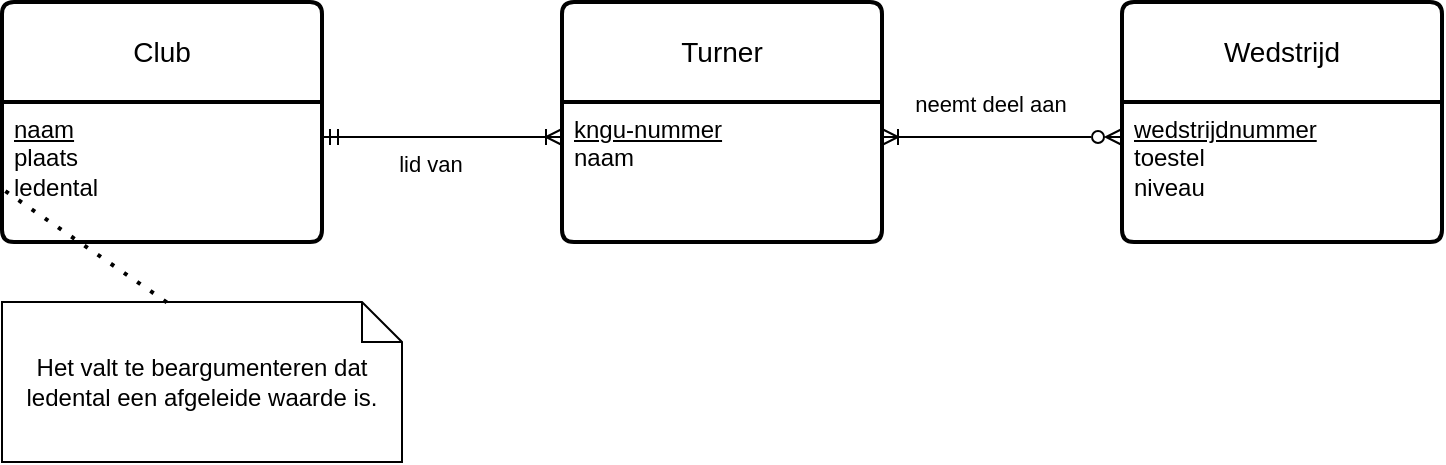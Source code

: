 <mxfile version="28.1.2">
  <diagram id="R2lEEEUBdFMjLlhIrx00" name="Page-1">
    <mxGraphModel dx="1028" dy="611" grid="1" gridSize="10" guides="1" tooltips="1" connect="1" arrows="1" fold="1" page="1" pageScale="1" pageWidth="850" pageHeight="1100" math="0" shadow="0" extFonts="Permanent Marker^https://fonts.googleapis.com/css?family=Permanent+Marker">
      <root>
        <mxCell id="0" />
        <mxCell id="1" parent="0" />
        <mxCell id="7aWe7pPsqnbwsjY7iVeB-1" value="Turner" style="swimlane;childLayout=stackLayout;horizontal=1;startSize=50;horizontalStack=0;rounded=1;fontSize=14;fontStyle=0;strokeWidth=2;resizeParent=0;resizeLast=1;shadow=0;dashed=0;align=center;arcSize=4;whiteSpace=wrap;html=1;" parent="1" vertex="1">
          <mxGeometry x="320" y="40" width="160" height="120" as="geometry" />
        </mxCell>
        <mxCell id="7aWe7pPsqnbwsjY7iVeB-2" value="&lt;u&gt;kngu-nummer&lt;/u&gt;&lt;div&gt;naam&lt;/div&gt;" style="align=left;strokeColor=none;fillColor=none;spacingLeft=4;spacingRight=4;fontSize=12;verticalAlign=top;resizable=0;rotatable=0;part=1;html=1;whiteSpace=wrap;" parent="7aWe7pPsqnbwsjY7iVeB-1" vertex="1">
          <mxGeometry y="50" width="160" height="70" as="geometry" />
        </mxCell>
        <mxCell id="7aWe7pPsqnbwsjY7iVeB-3" value="Club" style="swimlane;childLayout=stackLayout;horizontal=1;startSize=50;horizontalStack=0;rounded=1;fontSize=14;fontStyle=0;strokeWidth=2;resizeParent=0;resizeLast=1;shadow=0;dashed=0;align=center;arcSize=4;whiteSpace=wrap;html=1;" parent="1" vertex="1">
          <mxGeometry x="40" y="40" width="160" height="120" as="geometry" />
        </mxCell>
        <mxCell id="7aWe7pPsqnbwsjY7iVeB-4" value="&lt;u&gt;naam&lt;/u&gt;&lt;div&gt;plaats&lt;/div&gt;&lt;div&gt;ledental&lt;/div&gt;" style="align=left;strokeColor=none;fillColor=none;spacingLeft=4;spacingRight=4;fontSize=12;verticalAlign=top;resizable=0;rotatable=0;part=1;html=1;whiteSpace=wrap;" parent="7aWe7pPsqnbwsjY7iVeB-3" vertex="1">
          <mxGeometry y="50" width="160" height="70" as="geometry" />
        </mxCell>
        <mxCell id="7aWe7pPsqnbwsjY7iVeB-9" value="Wedstrijd" style="swimlane;childLayout=stackLayout;horizontal=1;startSize=50;horizontalStack=0;rounded=1;fontSize=14;fontStyle=0;strokeWidth=2;resizeParent=0;resizeLast=1;shadow=0;dashed=0;align=center;arcSize=4;whiteSpace=wrap;html=1;" parent="1" vertex="1">
          <mxGeometry x="600" y="40" width="160" height="120" as="geometry" />
        </mxCell>
        <mxCell id="7aWe7pPsqnbwsjY7iVeB-10" value="&lt;u&gt;wedstrijdnummer&lt;/u&gt;&lt;div&gt;toestel&lt;/div&gt;&lt;div&gt;niveau&lt;/div&gt;" style="align=left;strokeColor=none;fillColor=none;spacingLeft=4;spacingRight=4;fontSize=12;verticalAlign=top;resizable=0;rotatable=0;part=1;html=1;whiteSpace=wrap;" parent="7aWe7pPsqnbwsjY7iVeB-9" vertex="1">
          <mxGeometry y="50" width="160" height="70" as="geometry" />
        </mxCell>
        <mxCell id="7aWe7pPsqnbwsjY7iVeB-11" value="" style="endArrow=ERoneToMany;html=1;rounded=0;exitX=1;exitY=0.25;exitDx=0;exitDy=0;entryX=0;entryY=0.25;entryDx=0;entryDy=0;startArrow=ERmandOne;startFill=0;endFill=0;" parent="1" source="7aWe7pPsqnbwsjY7iVeB-4" target="7aWe7pPsqnbwsjY7iVeB-2" edge="1">
          <mxGeometry relative="1" as="geometry">
            <mxPoint x="260" y="300" as="sourcePoint" />
            <mxPoint x="420" y="300" as="targetPoint" />
          </mxGeometry>
        </mxCell>
        <mxCell id="7aWe7pPsqnbwsjY7iVeB-14" value="lid van" style="edgeLabel;html=1;align=center;verticalAlign=middle;resizable=0;points=[];" parent="7aWe7pPsqnbwsjY7iVeB-11" vertex="1" connectable="0">
          <mxGeometry x="-0.11" y="3" relative="1" as="geometry">
            <mxPoint y="16" as="offset" />
          </mxGeometry>
        </mxCell>
        <mxCell id="7aWe7pPsqnbwsjY7iVeB-12" value="" style="endArrow=ERzeroToMany;html=1;rounded=0;exitX=1;exitY=0.25;exitDx=0;exitDy=0;entryX=0;entryY=0.25;entryDx=0;entryDy=0;startArrow=ERoneToMany;startFill=0;endFill=0;" parent="1" source="7aWe7pPsqnbwsjY7iVeB-2" target="7aWe7pPsqnbwsjY7iVeB-10" edge="1">
          <mxGeometry relative="1" as="geometry">
            <mxPoint x="520" y="260" as="sourcePoint" />
            <mxPoint x="680" y="260" as="targetPoint" />
          </mxGeometry>
        </mxCell>
        <mxCell id="7aWe7pPsqnbwsjY7iVeB-15" value="neemt deel aan" style="edgeLabel;html=1;align=center;verticalAlign=middle;resizable=0;points=[];" parent="7aWe7pPsqnbwsjY7iVeB-12" vertex="1" connectable="0">
          <mxGeometry x="-0.11" y="2" relative="1" as="geometry">
            <mxPoint y="-15" as="offset" />
          </mxGeometry>
        </mxCell>
        <mxCell id="7aWe7pPsqnbwsjY7iVeB-16" value="Het valt te beargumenteren dat ledental een afgeleide waarde is." style="shape=note;size=20;whiteSpace=wrap;html=1;" parent="1" vertex="1">
          <mxGeometry x="40" y="190" width="200" height="80" as="geometry" />
        </mxCell>
        <mxCell id="XiMKyzaSkR-OPNnOojOJ-1" value="" style="endArrow=none;dashed=1;html=1;dashPattern=1 3;strokeWidth=2;rounded=0;exitX=0.412;exitY=0.002;exitDx=0;exitDy=0;exitPerimeter=0;entryX=0;entryY=0.62;entryDx=0;entryDy=0;entryPerimeter=0;" edge="1" parent="1" source="7aWe7pPsqnbwsjY7iVeB-16" target="7aWe7pPsqnbwsjY7iVeB-4">
          <mxGeometry width="50" height="50" relative="1" as="geometry">
            <mxPoint x="50" y="190" as="sourcePoint" />
            <mxPoint x="470" y="290" as="targetPoint" />
          </mxGeometry>
        </mxCell>
      </root>
    </mxGraphModel>
  </diagram>
</mxfile>
